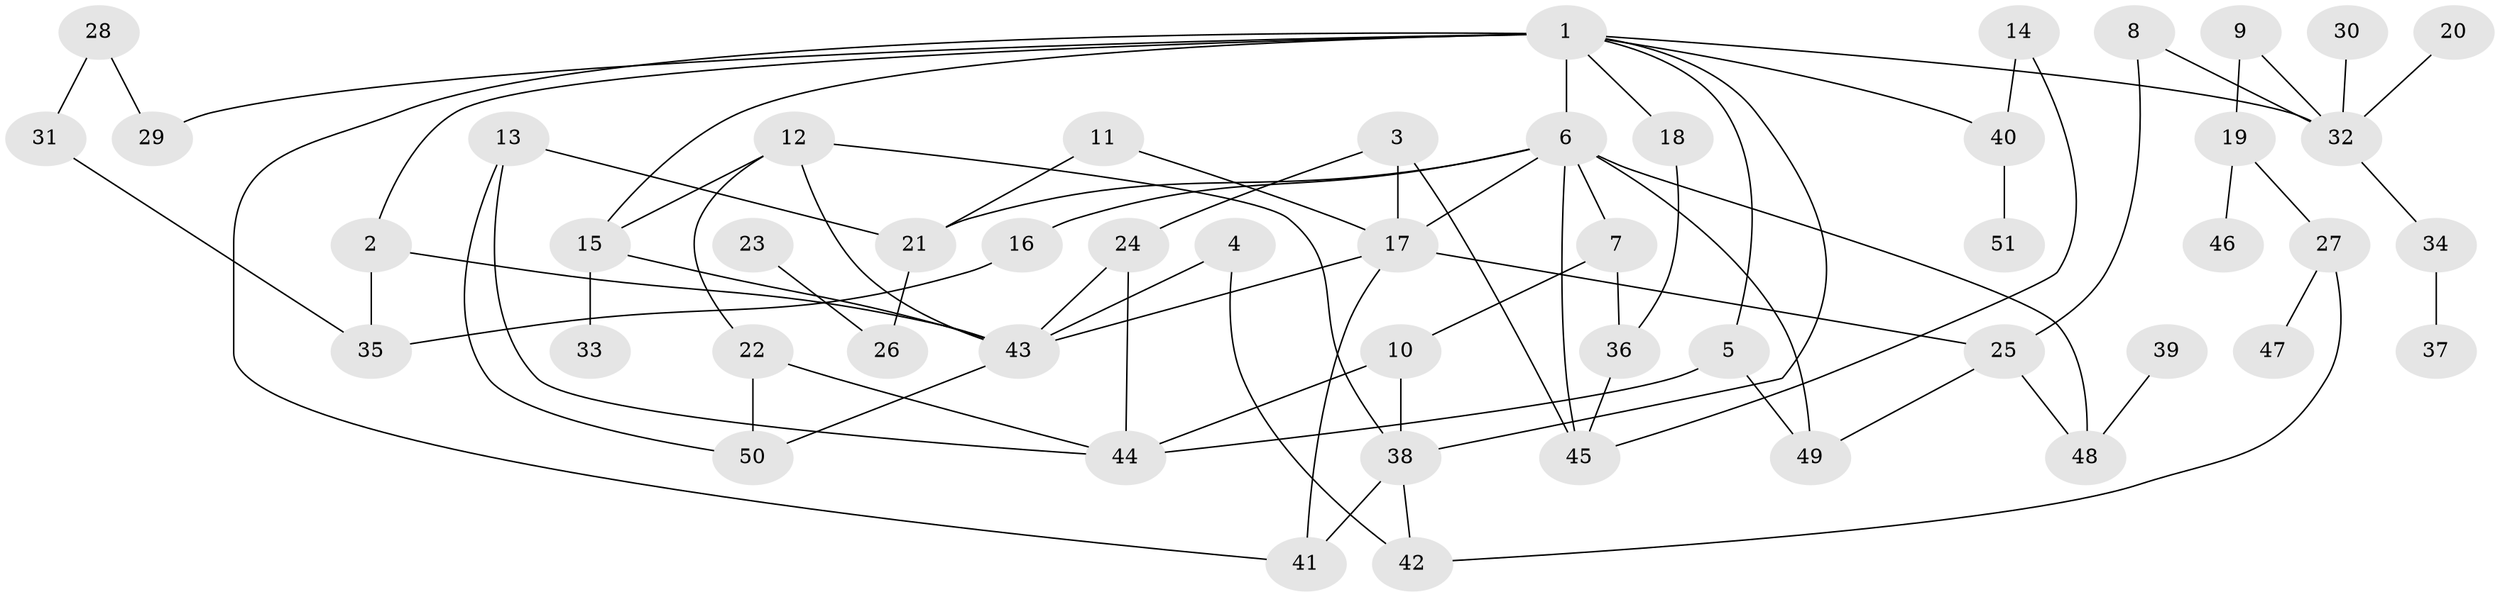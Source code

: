 // original degree distribution, {7: 0.04950495049504951, 3: 0.3069306930693069, 4: 0.07920792079207921, 6: 0.019801980198019802, 2: 0.3069306930693069, 5: 0.019801980198019802, 1: 0.21782178217821782}
// Generated by graph-tools (version 1.1) at 2025/25/03/09/25 03:25:28]
// undirected, 51 vertices, 77 edges
graph export_dot {
graph [start="1"]
  node [color=gray90,style=filled];
  1;
  2;
  3;
  4;
  5;
  6;
  7;
  8;
  9;
  10;
  11;
  12;
  13;
  14;
  15;
  16;
  17;
  18;
  19;
  20;
  21;
  22;
  23;
  24;
  25;
  26;
  27;
  28;
  29;
  30;
  31;
  32;
  33;
  34;
  35;
  36;
  37;
  38;
  39;
  40;
  41;
  42;
  43;
  44;
  45;
  46;
  47;
  48;
  49;
  50;
  51;
  1 -- 2 [weight=1.0];
  1 -- 5 [weight=1.0];
  1 -- 6 [weight=3.0];
  1 -- 15 [weight=1.0];
  1 -- 18 [weight=1.0];
  1 -- 29 [weight=1.0];
  1 -- 32 [weight=2.0];
  1 -- 38 [weight=1.0];
  1 -- 40 [weight=1.0];
  1 -- 41 [weight=1.0];
  2 -- 35 [weight=1.0];
  2 -- 43 [weight=1.0];
  3 -- 17 [weight=2.0];
  3 -- 24 [weight=1.0];
  3 -- 45 [weight=1.0];
  4 -- 42 [weight=1.0];
  4 -- 43 [weight=1.0];
  5 -- 44 [weight=1.0];
  5 -- 49 [weight=1.0];
  6 -- 7 [weight=1.0];
  6 -- 16 [weight=1.0];
  6 -- 17 [weight=1.0];
  6 -- 21 [weight=1.0];
  6 -- 45 [weight=1.0];
  6 -- 48 [weight=1.0];
  6 -- 49 [weight=1.0];
  7 -- 10 [weight=1.0];
  7 -- 36 [weight=2.0];
  8 -- 25 [weight=1.0];
  8 -- 32 [weight=1.0];
  9 -- 19 [weight=1.0];
  9 -- 32 [weight=1.0];
  10 -- 38 [weight=1.0];
  10 -- 44 [weight=1.0];
  11 -- 17 [weight=1.0];
  11 -- 21 [weight=1.0];
  12 -- 15 [weight=1.0];
  12 -- 22 [weight=1.0];
  12 -- 38 [weight=1.0];
  12 -- 43 [weight=1.0];
  13 -- 21 [weight=1.0];
  13 -- 44 [weight=1.0];
  13 -- 50 [weight=1.0];
  14 -- 40 [weight=1.0];
  14 -- 45 [weight=1.0];
  15 -- 33 [weight=1.0];
  15 -- 43 [weight=1.0];
  16 -- 35 [weight=1.0];
  17 -- 25 [weight=1.0];
  17 -- 41 [weight=1.0];
  17 -- 43 [weight=1.0];
  18 -- 36 [weight=1.0];
  19 -- 27 [weight=1.0];
  19 -- 46 [weight=1.0];
  20 -- 32 [weight=1.0];
  21 -- 26 [weight=1.0];
  22 -- 44 [weight=1.0];
  22 -- 50 [weight=1.0];
  23 -- 26 [weight=1.0];
  24 -- 43 [weight=2.0];
  24 -- 44 [weight=1.0];
  25 -- 48 [weight=1.0];
  25 -- 49 [weight=1.0];
  27 -- 42 [weight=1.0];
  27 -- 47 [weight=1.0];
  28 -- 29 [weight=1.0];
  28 -- 31 [weight=1.0];
  30 -- 32 [weight=1.0];
  31 -- 35 [weight=1.0];
  32 -- 34 [weight=1.0];
  34 -- 37 [weight=1.0];
  36 -- 45 [weight=1.0];
  38 -- 41 [weight=1.0];
  38 -- 42 [weight=1.0];
  39 -- 48 [weight=1.0];
  40 -- 51 [weight=1.0];
  43 -- 50 [weight=1.0];
}
